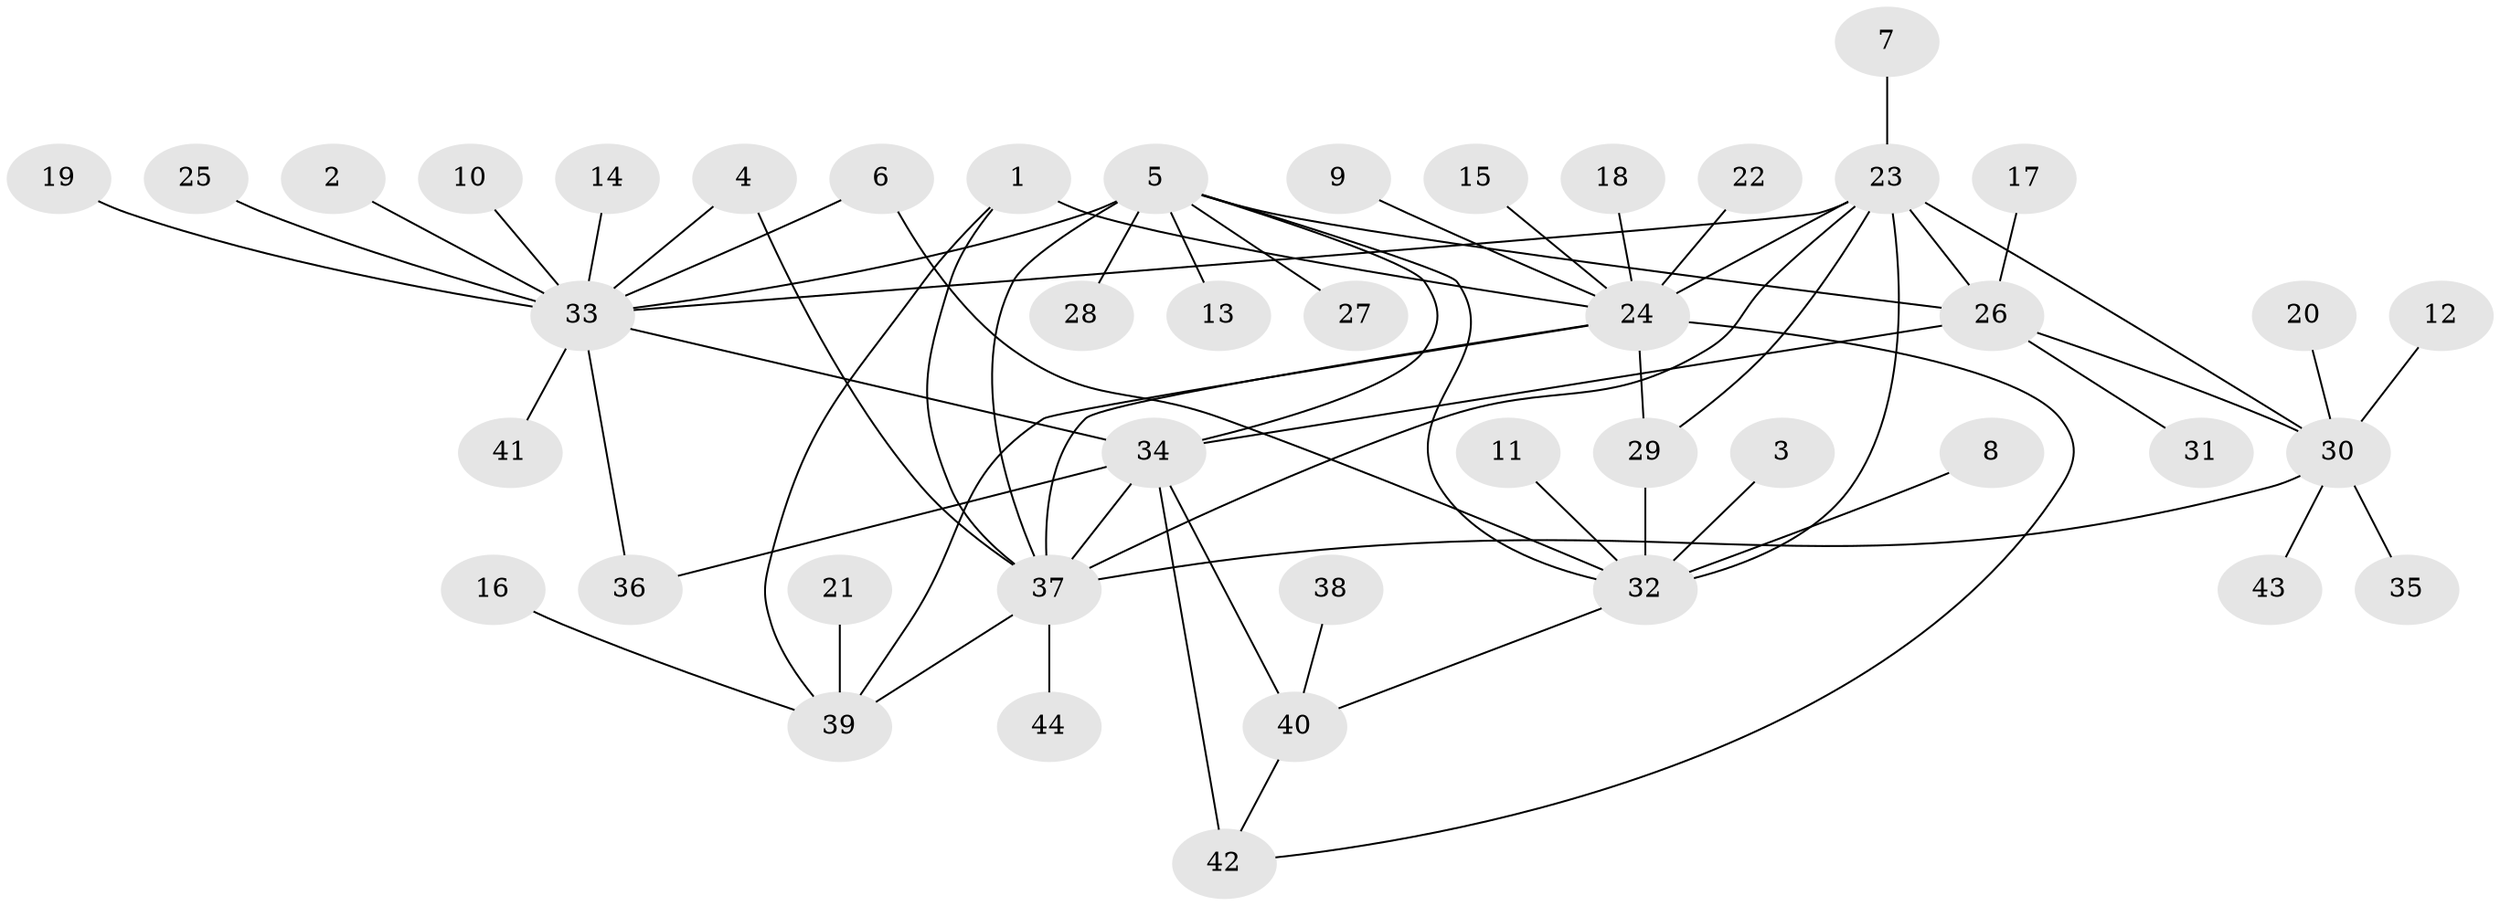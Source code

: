 // original degree distribution, {5: 0.03409090909090909, 9: 0.045454545454545456, 8: 0.022727272727272728, 11: 0.022727272727272728, 4: 0.011363636363636364, 6: 0.06818181818181818, 10: 0.011363636363636364, 3: 0.07954545454545454, 1: 0.5227272727272727, 2: 0.18181818181818182}
// Generated by graph-tools (version 1.1) at 2025/26/03/09/25 03:26:43]
// undirected, 44 vertices, 63 edges
graph export_dot {
graph [start="1"]
  node [color=gray90,style=filled];
  1;
  2;
  3;
  4;
  5;
  6;
  7;
  8;
  9;
  10;
  11;
  12;
  13;
  14;
  15;
  16;
  17;
  18;
  19;
  20;
  21;
  22;
  23;
  24;
  25;
  26;
  27;
  28;
  29;
  30;
  31;
  32;
  33;
  34;
  35;
  36;
  37;
  38;
  39;
  40;
  41;
  42;
  43;
  44;
  1 -- 24 [weight=1.0];
  1 -- 37 [weight=1.0];
  1 -- 39 [weight=1.0];
  2 -- 33 [weight=1.0];
  3 -- 32 [weight=1.0];
  4 -- 33 [weight=1.0];
  4 -- 37 [weight=1.0];
  5 -- 13 [weight=1.0];
  5 -- 26 [weight=1.0];
  5 -- 27 [weight=1.0];
  5 -- 28 [weight=1.0];
  5 -- 32 [weight=1.0];
  5 -- 33 [weight=4.0];
  5 -- 34 [weight=1.0];
  5 -- 37 [weight=1.0];
  6 -- 32 [weight=1.0];
  6 -- 33 [weight=1.0];
  7 -- 23 [weight=1.0];
  8 -- 32 [weight=1.0];
  9 -- 24 [weight=1.0];
  10 -- 33 [weight=1.0];
  11 -- 32 [weight=1.0];
  12 -- 30 [weight=1.0];
  14 -- 33 [weight=1.0];
  15 -- 24 [weight=1.0];
  16 -- 39 [weight=1.0];
  17 -- 26 [weight=1.0];
  18 -- 24 [weight=1.0];
  19 -- 33 [weight=1.0];
  20 -- 30 [weight=1.0];
  21 -- 39 [weight=1.0];
  22 -- 24 [weight=1.0];
  23 -- 24 [weight=1.0];
  23 -- 26 [weight=2.0];
  23 -- 29 [weight=1.0];
  23 -- 30 [weight=2.0];
  23 -- 32 [weight=3.0];
  23 -- 33 [weight=1.0];
  23 -- 37 [weight=1.0];
  24 -- 29 [weight=1.0];
  24 -- 37 [weight=1.0];
  24 -- 39 [weight=1.0];
  24 -- 42 [weight=1.0];
  25 -- 33 [weight=2.0];
  26 -- 30 [weight=1.0];
  26 -- 31 [weight=1.0];
  26 -- 34 [weight=1.0];
  29 -- 32 [weight=1.0];
  30 -- 35 [weight=1.0];
  30 -- 37 [weight=1.0];
  30 -- 43 [weight=1.0];
  32 -- 40 [weight=2.0];
  33 -- 34 [weight=1.0];
  33 -- 36 [weight=1.0];
  33 -- 41 [weight=1.0];
  34 -- 36 [weight=1.0];
  34 -- 37 [weight=1.0];
  34 -- 40 [weight=2.0];
  34 -- 42 [weight=2.0];
  37 -- 39 [weight=1.0];
  37 -- 44 [weight=1.0];
  38 -- 40 [weight=1.0];
  40 -- 42 [weight=1.0];
}
